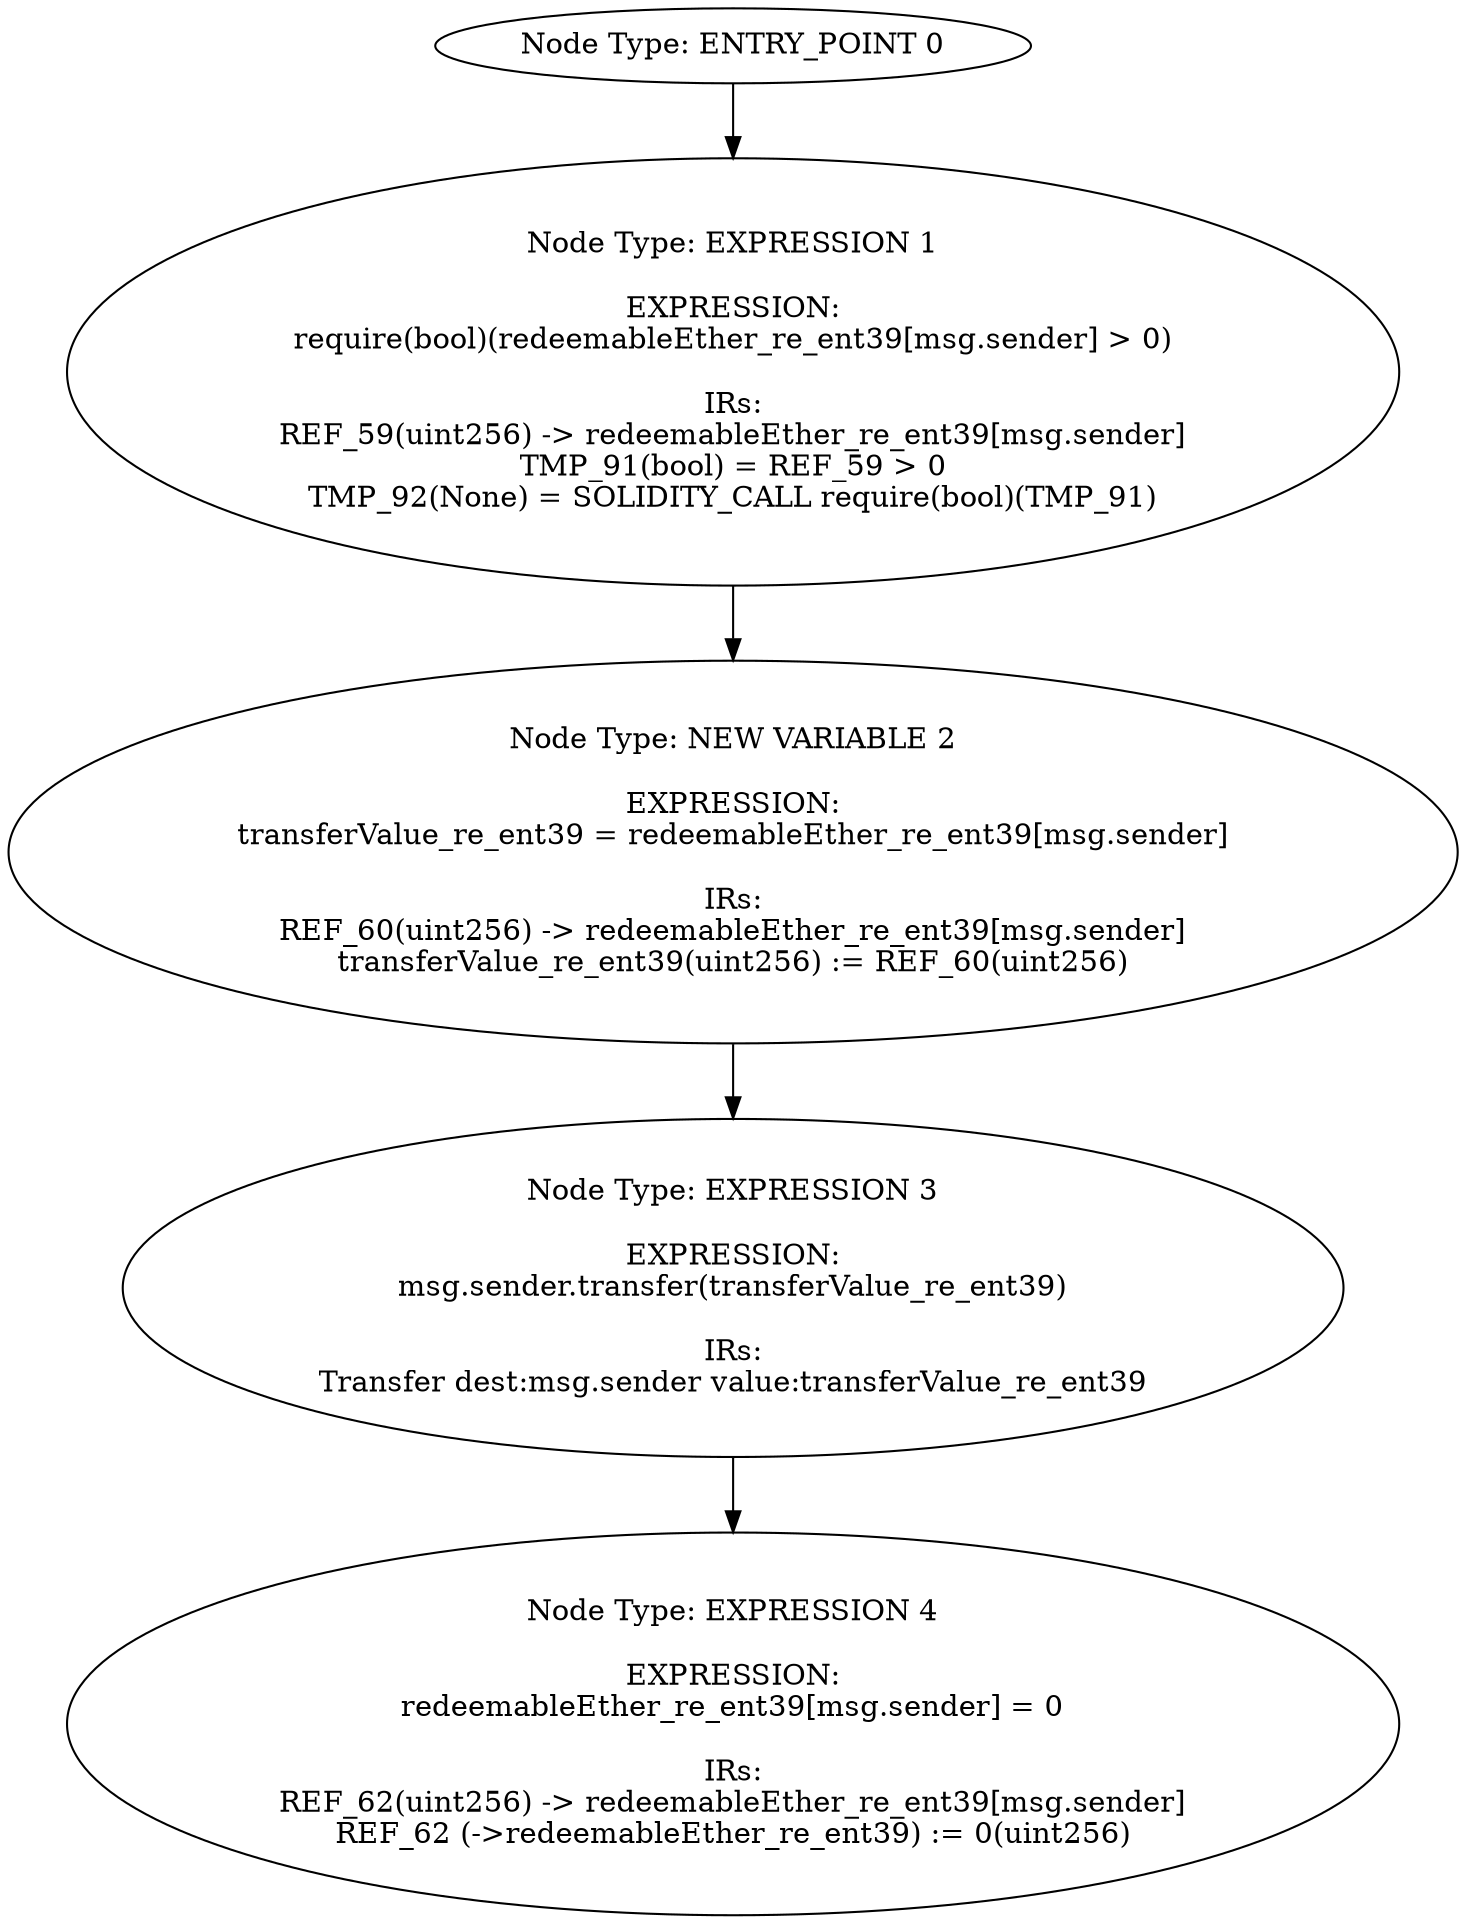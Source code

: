 digraph{
0[label="Node Type: ENTRY_POINT 0
"];
0->1;
1[label="Node Type: EXPRESSION 1

EXPRESSION:
require(bool)(redeemableEther_re_ent39[msg.sender] > 0)

IRs:
REF_59(uint256) -> redeemableEther_re_ent39[msg.sender]
TMP_91(bool) = REF_59 > 0
TMP_92(None) = SOLIDITY_CALL require(bool)(TMP_91)"];
1->2;
2[label="Node Type: NEW VARIABLE 2

EXPRESSION:
transferValue_re_ent39 = redeemableEther_re_ent39[msg.sender]

IRs:
REF_60(uint256) -> redeemableEther_re_ent39[msg.sender]
transferValue_re_ent39(uint256) := REF_60(uint256)"];
2->3;
3[label="Node Type: EXPRESSION 3

EXPRESSION:
msg.sender.transfer(transferValue_re_ent39)

IRs:
Transfer dest:msg.sender value:transferValue_re_ent39"];
3->4;
4[label="Node Type: EXPRESSION 4

EXPRESSION:
redeemableEther_re_ent39[msg.sender] = 0

IRs:
REF_62(uint256) -> redeemableEther_re_ent39[msg.sender]
REF_62 (->redeemableEther_re_ent39) := 0(uint256)"];
}

